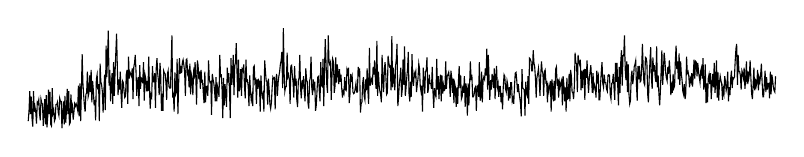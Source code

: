 \draw 
(0.0,-0.22)
-- (0.01,-0.09)
-- (0.02,0.16)
-- (0.029,-0.13)
-- (0.039,0.09)
-- (0.048,-0.18)
-- (0.058,-0.29)
-- (0.067,0.16)
-- (0.077,-0.1)
-- (0.086,-0.04)
-- (0.096,-0.11)
-- (0.105,-0.25)
-- (0.115,0.02)
-- (0.124,0.0)
-- (0.134,0.05)
-- (0.143,-0.12)
-- (0.153,-0.21)
-- (0.162,0.06)
-- (0.172,0.01)
-- (0.181,0.0)
-- (0.191,-0.28)
-- (0.2,-0.11)
-- (0.21,0.06)
-- (0.219,-0.26)
-- (0.229,0.11)
-- (0.238,-0.3)
-- (0.248,-0.16)
-- (0.257,0.18)
-- (0.267,-0.13)
-- (0.276,0.15)
-- (0.286,-0.26)
-- (0.295,-0.28)
-- (0.305,0.2)
-- (0.314,-0.12)
-- (0.324,-0.08)
-- (0.333,-0.22)
-- (0.343,-0.19)
-- (0.352,-0.01)
-- (0.362,-0.01)
-- (0.371,0.02)
-- (0.381,-0.11)
-- (0.39,-0.15)
-- (0.4,0.07)
-- (0.409,0.03)
-- (0.419,0.03)
-- (0.428,-0.31)
-- (0.438,-0.13)
-- (0.447,0.03)
-- (0.457,-0.26)
-- (0.466,0.1)
-- (0.476,-0.24)
-- (0.485,-0.1)
-- (0.495,0.19)
-- (0.504,-0.13)
-- (0.514,0.16)
-- (0.523,-0.26)
-- (0.533,-0.24)
-- (0.542,0.12)
-- (0.552,-0.08)
-- (0.561,-0.03)
-- (0.571,-0.2)
-- (0.58,-0.11)
-- (0.59,0.0)
-- (0.599,-0.03)
-- (0.609,0.0)
-- (0.618,-0.03)
-- (0.628,-0.08)
-- (0.637,0.23)
-- (0.647,-0.16)
-- (0.656,0.26)
-- (0.666,-0.22)
-- (0.675,0.15)
-- (0.685,0.63)
-- (0.694,0.27)
-- (0.704,0.11)
-- (0.713,-0.02)
-- (0.723,-0.1)
-- (0.732,0.12)
-- (0.742,0.14)
-- (0.751,0.41)
-- (0.761,0.09)
-- (0.77,0.13)
-- (0.78,0.36)
-- (0.789,0.15)
-- (0.799,0.43)
-- (0.808,0.02)
-- (0.818,0.29)
-- (0.827,0.17)
-- (0.837,-0.02)
-- (0.846,0.05)
-- (0.856,-0.21)
-- (0.865,0.31)
-- (0.875,0.37)
-- (0.884,0.18)
-- (0.894,0.25)
-- (0.903,-0.22)
-- (0.913,0.51)
-- (0.922,0.28)
-- (0.932,0.24)
-- (0.941,0.16)
-- (0.951,-0.11)
-- (0.96,0.14)
-- (0.97,0.37)
-- (0.979,-0.08)
-- (0.989,0.74)
-- (0.998,0.34)
-- (1.008,0.61)
-- (1.017,0.93)
-- (1.027,0.23)
-- (1.036,0.43)
-- (1.046,0.03)
-- (1.055,0.23)
-- (1.065,0.39)
-- (1.074,0.0)
-- (1.084,0.53)
-- (1.093,0.1)
-- (1.103,0.4)
-- (1.112,0.64)
-- (1.122,0.89)
-- (1.131,0.49)
-- (1.141,0.11)
-- (1.15,0.31)
-- (1.16,0.18)
-- (1.169,0.41)
-- (1.179,0.12)
-- (1.188,-0.05)
-- (1.198,0.29)
-- (1.207,0.27)
-- (1.217,0.16)
-- (1.226,0.08)
-- (1.236,0.1)
-- (1.245,0.37)
-- (1.255,0.43)
-- (1.264,0.0)
-- (1.274,0.6)
-- (1.283,0.32)
-- (1.293,0.4)
-- (1.302,0.38)
-- (1.312,0.35)
-- (1.321,0.45)
-- (1.331,0.06)
-- (1.34,0.46)
-- (1.35,0.52)
-- (1.359,0.62)
-- (1.369,0.41)
-- (1.378,0.1)
-- (1.388,0.28)
-- (1.397,0.34)
-- (1.407,-0.03)
-- (1.416,0.49)
-- (1.426,0.19)
-- (1.435,0.33)
-- (1.445,0.32)
-- (1.454,0.26)
-- (1.464,0.53)
-- (1.473,0.04)
-- (1.483,0.37)
-- (1.492,0.32)
-- (1.502,0.16)
-- (1.511,0.29)
-- (1.521,0.16)
-- (1.53,0.6)
-- (1.54,0.19)
-- (1.549,-0.06)
-- (1.559,0.12)
-- (1.568,0.09)
-- (1.578,0.48)
-- (1.587,0.28)
-- (1.597,0.28)
-- (1.606,0.39)
-- (1.616,-0.05)
-- (1.625,0.44)
-- (1.635,0.58)
-- (1.644,0.39)
-- (1.654,0.29)
-- (1.663,0.11)
-- (1.673,0.52)
-- (1.682,0.39)
-- (1.692,-0.09)
-- (1.701,0.13)
-- (1.711,-0.09)
-- (1.72,0.42)
-- (1.73,0.39)
-- (1.739,0.38)
-- (1.749,0.27)
-- (1.758,0.05)
-- (1.768,0.38)
-- (1.777,0.42)
-- (1.787,0.22)
-- (1.796,0.2)
-- (1.806,0.2)
-- (1.815,0.48)
-- (1.825,0.87)
-- (1.834,0.1)
-- (1.844,0.12)
-- (1.853,-0.1)
-- (1.863,0.4)
-- (1.872,0.12)
-- (1.882,0.15)
-- (1.891,0.57)
-- (1.901,-0.13)
-- (1.91,0.24)
-- (1.92,0.58)
-- (1.929,0.38)
-- (1.939,0.48)
-- (1.948,0.39)
-- (1.958,0.53)
-- (1.967,0.56)
-- (1.977,0.49)
-- (1.986,0.41)
-- (1.996,0.1)
-- (2.005,0.56)
-- (2.015,0.57)
-- (2.024,0.38)
-- (2.034,0.41)
-- (2.043,0.21)
-- (2.053,0.51)
-- (2.062,0.12)
-- (2.072,0.37)
-- (2.081,0.32)
-- (2.091,0.11)
-- (2.1,0.41)
-- (2.11,0.36)
-- (2.119,0.53)
-- (2.129,0.32)
-- (2.138,-0.01)
-- (2.148,0.55)
-- (2.157,0.49)
-- (2.167,0.31)
-- (2.176,0.41)
-- (2.186,0.19)
-- (2.195,0.43)
-- (2.205,0.28)
-- (2.214,0.29)
-- (2.224,0.13)
-- (2.233,0.01)
-- (2.243,0.41)
-- (2.252,0.02)
-- (2.262,0.22)
-- (2.271,0.22)
-- (2.281,0.1)
-- (2.29,0.55)
-- (2.3,0.31)
-- (2.309,0.27)
-- (2.319,0.28)
-- (2.328,-0.14)
-- (2.338,0.38)
-- (2.347,0.31)
-- (2.357,0.26)
-- (2.366,0.17)
-- (2.376,0.03)
-- (2.385,0.34)
-- (2.395,0.03)
-- (2.404,0.22)
-- (2.414,0.17)
-- (2.423,0.09)
-- (2.433,0.62)
-- (2.442,0.35)
-- (2.452,0.36)
-- (2.461,0.21)
-- (2.471,-0.18)
-- (2.48,0.33)
-- (2.49,-0.02)
-- (2.499,0.25)
-- (2.509,0.14)
-- (2.518,-0.04)
-- (2.528,0.46)
-- (2.537,0.27)
-- (2.547,0.39)
-- (2.556,0.17)
-- (2.566,-0.18)
-- (2.575,0.58)
-- (2.585,0.24)
-- (2.594,0.38)
-- (2.604,0.62)
-- (2.613,0.11)
-- (2.623,0.48)
-- (2.632,0.53)
-- (2.642,0.77)
-- (2.651,0.42)
-- (2.661,0.08)
-- (2.67,0.56)
-- (2.68,0.16)
-- (2.689,0.24)
-- (2.699,0.44)
-- (2.708,0.1)
-- (2.718,0.44)
-- (2.727,0.42)
-- (2.737,0.5)
-- (2.746,0.23)
-- (2.756,0.07)
-- (2.765,0.56)
-- (2.775,0.29)
-- (2.784,0.3)
-- (2.794,0.22)
-- (2.803,-0.03)
-- (2.813,0.36)
-- (2.822,0.17)
-- (2.832,0.05)
-- (2.841,0.1)
-- (2.851,-0.03)
-- (2.86,0.46)
-- (2.87,0.48)
-- (2.879,0.27)
-- (2.889,0.3)
-- (2.898,0.0)
-- (2.908,0.31)
-- (2.917,0.19)
-- (2.927,0.3)
-- (2.936,0.28)
-- (2.946,-0.1)
-- (2.955,0.36)
-- (2.965,0.16)
-- (2.974,0.09)
-- (2.984,0.13)
-- (2.993,-0.1)
-- (3.003,0.55)
-- (3.012,0.42)
-- (3.022,0.29)
-- (3.031,0.29)
-- (3.041,-0.01)
-- (3.05,0.32)
-- (3.06,0.18)
-- (3.069,0.0)
-- (3.079,-0.06)
-- (3.088,0.01)
-- (3.098,0.21)
-- (3.107,0.34)
-- (3.117,0.32)
-- (3.126,0.33)
-- (3.136,-0.07)
-- (3.145,0.31)
-- (3.155,0.38)
-- (3.164,0.1)
-- (3.174,0.27)
-- (3.183,0.35)
-- (3.193,0.41)
-- (3.202,0.5)
-- (3.212,0.55)
-- (3.221,0.66)
-- (3.231,0.2)
-- (3.24,0.96)
-- (3.25,0.39)
-- (3.259,0.16)
-- (3.269,0.22)
-- (3.278,0.22)
-- (3.288,0.65)
-- (3.297,0.34)
-- (3.307,0.37)
-- (3.316,0.31)
-- (3.326,0.0)
-- (3.335,0.48)
-- (3.345,0.49)
-- (3.354,0.36)
-- (3.364,0.27)
-- (3.373,0.08)
-- (3.383,0.48)
-- (3.392,0.23)
-- (3.402,0.32)
-- (3.411,0.05)
-- (3.421,-0.04)
-- (3.43,0.29)
-- (3.44,0.33)
-- (3.449,0.62)
-- (3.459,0.19)
-- (3.468,0.07)
-- (3.478,0.3)
-- (3.487,0.24)
-- (3.497,0.35)
-- (3.506,0.15)
-- (3.516,0.03)
-- (3.525,0.45)
-- (3.535,0.3)
-- (3.544,0.28)
-- (3.554,0.0)
-- (3.563,-0.06)
-- (3.573,0.29)
-- (3.582,0.33)
-- (3.592,0.6)
-- (3.601,0.21)
-- (3.611,0.11)
-- (3.62,0.31)
-- (3.63,0.17)
-- (3.639,0.28)
-- (3.649,-0.09)
-- (3.658,-0.02)
-- (3.668,0.17)
-- (3.677,0.34)
-- (3.687,0.35)
-- (3.696,0.17)
-- (3.706,0.03)
-- (3.715,0.53)
-- (3.725,0.23)
-- (3.734,0.22)
-- (3.744,0.57)
-- (3.753,-0.03)
-- (3.763,0.44)
-- (3.772,0.82)
-- (3.782,0.53)
-- (3.791,0.25)
-- (3.801,0.14)
-- (3.81,0.87)
-- (3.82,0.54)
-- (3.829,0.5)
-- (3.839,0.53)
-- (3.848,0.05)
-- (3.858,0.36)
-- (3.867,0.57)
-- (3.877,0.53)
-- (3.886,0.14)
-- (3.896,0.22)
-- (3.905,0.59)
-- (3.915,0.27)
-- (3.924,0.5)
-- (3.934,0.41)
-- (3.943,0.25)
-- (3.953,0.44)
-- (3.962,0.28)
-- (3.972,0.37)
-- (3.981,0.2)
-- (3.991,0.08)
-- (4.0,0.16)
-- (4.01,0.13)
-- (4.019,0.34)
-- (4.029,0.18)
-- (4.038,0.17)
-- (4.048,0.43)
-- (4.057,0.39)
-- (4.067,0.46)
-- (4.076,0.01)
-- (4.086,0.12)
-- (4.095,0.38)
-- (4.105,0.31)
-- (4.114,0.35)
-- (4.124,0.15)
-- (4.133,0.13)
-- (4.143,0.14)
-- (4.152,0.19)
-- (4.162,0.26)
-- (4.171,0.15)
-- (4.181,0.15)
-- (4.19,0.47)
-- (4.2,0.39)
-- (4.209,0.45)
-- (4.219,-0.11)
-- (4.228,0.0)
-- (4.238,0.02)
-- (4.247,0.26)
-- (4.257,0.34)
-- (4.266,0.1)
-- (4.276,0.05)
-- (4.285,0.31)
-- (4.295,0.17)
-- (4.304,0.45)
-- (4.314,0.16)
-- (4.323,0.0)
-- (4.333,0.71)
-- (4.342,0.23)
-- (4.352,0.3)
-- (4.361,0.32)
-- (4.371,0.24)
-- (4.38,0.47)
-- (4.39,0.37)
-- (4.399,0.55)
-- (4.409,0.31)
-- (4.418,0.19)
-- (4.428,0.8)
-- (4.437,0.1)
-- (4.447,0.41)
-- (4.456,0.24)
-- (4.466,0.16)
-- (4.475,0.12)
-- (4.485,0.02)
-- (4.494,0.62)
-- (4.504,0.29)
-- (4.513,0.15)
-- (4.523,0.43)
-- (4.532,0.53)
-- (4.542,0.35)
-- (4.551,0.12)
-- (4.561,0.14)
-- (4.57,0.61)
-- (4.58,0.52)
-- (4.589,0.47)
-- (4.599,0.48)
-- (4.608,0.17)
-- (4.618,0.86)
-- (4.627,0.21)
-- (4.637,0.46)
-- (4.646,0.3)
-- (4.656,0.17)
-- (4.665,0.48)
-- (4.675,0.57)
-- (4.684,0.76)
-- (4.694,-0.03)
-- (4.703,0.08)
-- (4.713,0.26)
-- (4.722,0.33)
-- (4.732,0.46)
-- (4.741,0.09)
-- (4.751,0.19)
-- (4.76,0.56)
-- (4.77,0.24)
-- (4.779,0.73)
-- (4.789,0.1)
-- (4.798,0.2)
-- (4.808,0.34)
-- (4.817,0.44)
-- (4.827,0.66)
-- (4.836,0.13)
-- (4.846,0.03)
-- (4.855,0.28)
-- (4.865,0.09)
-- (4.874,0.63)
-- (4.884,0.3)
-- (4.893,0.23)
-- (4.903,0.39)
-- (4.912,0.36)
-- (4.922,0.41)
-- (4.931,0.15)
-- (4.941,0.25)
-- (4.95,0.32)
-- (4.96,0.51)
-- (4.969,0.45)
-- (4.979,0.22)
-- (4.988,0.16)
-- (4.998,0.23)
-- (5.007,-0.1)
-- (5.017,0.46)
-- (5.026,0.28)
-- (5.036,0.13)
-- (5.045,0.41)
-- (5.055,0.43)
-- (5.064,0.59)
-- (5.074,0.14)
-- (5.083,0.19)
-- (5.093,0.37)
-- (5.102,0.26)
-- (5.112,0.26)
-- (5.121,0.19)
-- (5.131,0.47)
-- (5.14,0.16)
-- (5.15,-0.05)
-- (5.159,0.2)
-- (5.169,0.12)
-- (5.178,0.09)
-- (5.188,0.57)
-- (5.197,0.18)
-- (5.207,0.35)
-- (5.216,0.06)
-- (5.226,0.26)
-- (5.235,0.37)
-- (5.245,0.03)
-- (5.254,0.36)
-- (5.264,0.13)
-- (5.273,0.24)
-- (5.283,0.17)
-- (5.292,0.18)
-- (5.302,0.54)
-- (5.311,0.19)
-- (5.321,0.35)
-- (5.33,0.37)
-- (5.34,0.4)
-- (5.349,0.3)
-- (5.359,0.09)
-- (5.368,0.42)
-- (5.378,0.34)
-- (5.387,0.14)
-- (5.397,0.32)
-- (5.406,0.01)
-- (5.416,0.26)
-- (5.425,0.21)
-- (5.435,-0.04)
-- (5.444,0.21)
-- (5.454,0.0)
-- (5.463,0.27)
-- (5.473,0.48)
-- (5.482,0.2)
-- (5.492,0.36)
-- (5.501,0.06)
-- (5.511,0.09)
-- (5.52,0.23)
-- (5.53,0.14)
-- (5.539,0.35)
-- (5.549,-0.04)
-- (5.558,0.26)
-- (5.568,0.18)
-- (5.577,-0.15)
-- (5.587,0.26)
-- (5.596,-0.02)
-- (5.606,0.26)
-- (5.615,0.54)
-- (5.625,0.3)
-- (5.634,0.37)
-- (5.644,0.09)
-- (5.653,0.09)
-- (5.663,0.12)
-- (5.672,0.2)
-- (5.682,0.22)
-- (5.691,-0.09)
-- (5.701,0.22)
-- (5.71,0.23)
-- (5.72,0.09)
-- (5.729,0.53)
-- (5.739,0.04)
-- (5.748,0.09)
-- (5.758,0.41)
-- (5.767,0.02)
-- (5.777,0.3)
-- (5.786,0.34)
-- (5.796,0.31)
-- (5.805,0.45)
-- (5.815,0.36)
-- (5.824,0.7)
-- (5.834,0.18)
-- (5.843,0.62)
-- (5.853,0.31)
-- (5.862,0.05)
-- (5.872,0.3)
-- (5.881,0.18)
-- (5.891,0.38)
-- (5.9,0.32)
-- (5.91,0.2)
-- (5.919,0.45)
-- (5.929,0.06)
-- (5.938,0.34)
-- (5.948,0.48)
-- (5.957,0.21)
-- (5.967,0.26)
-- (5.976,0.09)
-- (5.986,0.22)
-- (5.995,0.22)
-- (6.005,0.02)
-- (6.014,0.14)
-- (6.024,-0.07)
-- (6.033,0.22)
-- (6.043,0.37)
-- (6.052,0.35)
-- (6.062,0.19)
-- (6.071,0.15)
-- (6.081,0.29)
-- (6.09,0.24)
-- (6.1,0.04)
-- (6.109,0.21)
-- (6.119,0.07)
-- (6.128,0.27)
-- (6.138,0.27)
-- (6.147,0.03)
-- (6.157,0.07)
-- (6.166,0.0)
-- (6.176,0.23)
-- (6.185,0.39)
-- (6.195,0.4)
-- (6.204,0.3)
-- (6.214,0.15)
-- (6.223,0.25)
-- (6.233,0.15)
-- (6.242,0.08)
-- (6.252,0.0)
-- (6.261,-0.16)
-- (6.271,0.44)
-- (6.28,0.2)
-- (6.29,0.19)
-- (6.299,0.18)
-- (6.309,-0.15)
-- (6.318,0.28)
-- (6.328,0.13)
-- (6.337,0.1)
-- (6.347,0.35)
-- (6.356,0.0)
-- (6.366,0.58)
-- (6.375,0.57)
-- (6.385,0.54)
-- (6.394,0.42)
-- (6.404,0.42)
-- (6.413,0.68)
-- (6.423,0.52)
-- (6.432,0.47)
-- (6.442,0.32)
-- (6.451,0.08)
-- (6.461,0.34)
-- (6.47,0.38)
-- (6.48,0.45)
-- (6.489,0.32)
-- (6.499,0.1)
-- (6.508,0.34)
-- (6.518,0.54)
-- (6.527,0.42)
-- (6.537,0.38)
-- (6.546,0.1)
-- (6.556,0.41)
-- (6.565,0.43)
-- (6.575,0.27)
-- (6.584,0.28)
-- (6.594,0.02)
-- (6.603,0.22)
-- (6.613,0.16)
-- (6.622,0.23)
-- (6.632,0.29)
-- (6.641,-0.1)
-- (6.651,0.31)
-- (6.66,0.19)
-- (6.67,0.03)
-- (6.679,0.29)
-- (6.689,0.04)
-- (6.698,0.44)
-- (6.708,0.47)
-- (6.717,0.23)
-- (6.727,0.32)
-- (6.736,0.08)
-- (6.746,0.27)
-- (6.755,0.21)
-- (6.765,0.27)
-- (6.774,0.3)
-- (6.784,-0.02)
-- (6.793,0.35)
-- (6.803,0.24)
-- (6.812,0.03)
-- (6.822,0.21)
-- (6.831,-0.1)
-- (6.841,0.33)
-- (6.85,0.06)
-- (6.86,0.07)
-- (6.869,0.38)
-- (6.879,0.03)
-- (6.888,0.43)
-- (6.898,0.35)
-- (6.907,0.15)
-- (6.917,0.14)
-- (6.926,0.06)
-- (6.936,0.23)
-- (6.945,0.65)
-- (6.955,0.52)
-- (6.964,0.51)
-- (6.974,0.15)
-- (6.983,0.62)
-- (6.993,0.53)
-- (7.002,0.5)
-- (7.012,0.56)
-- (7.021,0.17)
-- (7.031,0.42)
-- (7.04,0.2)
-- (7.05,0.42)
-- (7.059,0.43)
-- (7.069,0.05)
-- (7.078,0.44)
-- (7.088,0.33)
-- (7.097,0.55)
-- (7.107,0.3)
-- (7.116,0.14)
-- (7.126,0.33)
-- (7.135,0.4)
-- (7.145,0.49)
-- (7.154,0.32)
-- (7.164,0.14)
-- (7.173,0.39)
-- (7.183,0.19)
-- (7.192,0.24)
-- (7.202,0.2)
-- (7.211,0.08)
-- (7.221,0.42)
-- (7.23,0.3)
-- (7.24,0.35)
-- (7.249,0.05)
-- (7.259,0.05)
-- (7.268,0.24)
-- (7.278,0.41)
-- (7.287,0.53)
-- (7.297,0.26)
-- (7.306,0.21)
-- (7.316,0.37)
-- (7.325,0.27)
-- (7.335,0.27)
-- (7.344,0.19)
-- (7.354,0.16)
-- (7.363,0.36)
-- (7.373,0.37)
-- (7.382,0.36)
-- (7.392,0.11)
-- (7.401,0.06)
-- (7.411,0.26)
-- (7.42,0.27)
-- (7.43,0.38)
-- (7.439,0.21)
-- (7.449,0.05)
-- (7.458,0.52)
-- (7.468,0.28)
-- (7.477,0.52)
-- (7.487,0.22)
-- (7.496,-0.02)
-- (7.506,0.47)
-- (7.515,0.14)
-- (7.525,0.53)
-- (7.534,0.68)
-- (7.544,0.23)
-- (7.553,0.61)
-- (7.563,0.61)
-- (7.572,0.87)
-- (7.582,0.43)
-- (7.591,0.3)
-- (7.601,0.54)
-- (7.61,0.15)
-- (7.62,0.5)
-- (7.629,0.13)
-- (7.639,0.0)
-- (7.648,0.04)
-- (7.658,0.34)
-- (7.667,0.42)
-- (7.677,0.25)
-- (7.686,0.32)
-- (7.696,0.47)
-- (7.705,0.5)
-- (7.715,0.55)
-- (7.724,0.25)
-- (7.734,0.04)
-- (7.743,0.48)
-- (7.753,0.31)
-- (7.762,0.48)
-- (7.772,0.28)
-- (7.781,0.29)
-- (7.791,0.46)
-- (7.8,0.76)
-- (7.81,0.46)
-- (7.819,0.27)
-- (7.829,0.24)
-- (7.838,0.59)
-- (7.848,0.58)
-- (7.857,0.52)
-- (7.867,0.12)
-- (7.876,0.02)
-- (7.886,0.32)
-- (7.895,0.52)
-- (7.905,0.72)
-- (7.914,0.34)
-- (7.924,0.19)
-- (7.933,0.59)
-- (7.943,0.41)
-- (7.952,0.49)
-- (7.962,0.34)
-- (7.971,0.28)
-- (7.981,0.73)
-- (7.99,0.21)
-- (8.0,0.36)
-- (8.009,0.14)
-- (8.019,-0.02)
-- (8.028,0.15)
-- (8.038,0.42)
-- (8.047,0.68)
-- (8.057,0.24)
-- (8.066,0.39)
-- (8.076,0.65)
-- (8.085,0.56)
-- (8.095,0.4)
-- (8.104,0.33)
-- (8.114,0.29)
-- (8.123,0.47)
-- (8.133,0.38)
-- (8.142,0.55)
-- (8.152,0.4)
-- (8.161,0.11)
-- (8.171,0.22)
-- (8.18,0.14)
-- (8.19,0.38)
-- (8.199,0.2)
-- (8.209,0.23)
-- (8.218,0.54)
-- (8.228,0.74)
-- (8.237,0.44)
-- (8.247,0.54)
-- (8.256,0.31)
-- (8.266,0.64)
-- (8.275,0.24)
-- (8.285,0.54)
-- (8.294,0.38)
-- (8.304,0.3)
-- (8.313,0.16)
-- (8.323,0.12)
-- (8.332,0.25)
-- (8.342,0.06)
-- (8.351,0.13)
-- (8.361,0.6)
-- (8.37,0.39)
-- (8.38,0.41)
-- (8.389,0.35)
-- (8.399,0.21)
-- (8.408,0.32)
-- (8.418,0.28)
-- (8.427,0.39)
-- (8.437,0.22)
-- (8.446,0.37)
-- (8.456,0.56)
-- (8.465,0.32)
-- (8.475,0.54)
-- (8.484,0.53)
-- (8.494,0.35)
-- (8.503,0.52)
-- (8.513,0.41)
-- (8.522,0.34)
-- (8.532,0.27)
-- (8.541,0.42)
-- (8.551,0.46)
-- (8.56,0.32)
-- (8.57,0.58)
-- (8.579,0.18)
-- (8.589,0.24)
-- (8.598,0.5)
-- (8.608,0.01)
-- (8.617,0.26)
-- (8.627,0.02)
-- (8.636,0.32)
-- (8.646,0.37)
-- (8.655,0.25)
-- (8.665,0.39)
-- (8.674,0.06)
-- (8.684,0.24)
-- (8.693,0.38)
-- (8.703,0.21)
-- (8.712,0.52)
-- (8.722,0.14)
-- (8.731,0.29)
-- (8.741,0.55)
-- (8.75,0.08)
-- (8.76,0.4)
-- (8.769,0.04)
-- (8.779,0.27)
-- (8.788,0.35)
-- (8.798,0.29)
-- (8.807,0.26)
-- (8.817,0.05)
-- (8.826,0.19)
-- (8.836,0.13)
-- (8.845,0.35)
-- (8.855,0.28)
-- (8.864,0.17)
-- (8.874,0.22)
-- (8.883,0.41)
-- (8.893,0.03)
-- (8.902,0.21)
-- (8.912,0.11)
-- (8.921,0.32)
-- (8.931,0.42)
-- (8.94,0.2)
-- (8.95,0.33)
-- (8.959,0.32)
-- (8.969,0.34)
-- (8.978,0.54)
-- (8.988,0.7)
-- (8.997,0.76)
-- (9.007,0.24)
-- (9.016,0.62)
-- (9.026,0.41)
-- (9.035,0.41)
-- (9.045,0.35)
-- (9.054,0.18)
-- (9.064,0.42)
-- (9.073,0.39)
-- (9.083,0.33)
-- (9.092,0.46)
-- (9.102,0.19)
-- (9.111,0.31)
-- (9.121,0.54)
-- (9.13,0.25)
-- (9.14,0.41)
-- (9.149,0.31)
-- (9.159,0.38)
-- (9.168,0.55)
-- (9.178,0.32)
-- (9.187,0.13)
-- (9.197,0.06)
-- (9.206,0.24)
-- (9.216,0.46)
-- (9.225,0.17)
-- (9.235,0.32)
-- (9.244,0.22)
-- (9.254,0.27)
-- (9.263,0.43)
-- (9.273,0.17)
-- (9.282,0.33)
-- (9.292,0.28)
-- (9.301,0.36)
-- (9.311,0.51)
-- (9.32,0.28)
-- (9.33,0.09)
-- (9.339,0.09)
-- (9.349,0.26)
-- (9.358,0.42)
-- (9.368,0.15)
-- (9.377,0.34)
-- (9.387,0.18)
-- (9.396,0.26)
-- (9.406,0.26)
-- (9.415,0.07)
-- (9.425,0.41)
-- (9.434,0.12)
-- (9.444,0.37)
-- (9.453,0.31)
-- (9.463,0.21)
-- (9.472,0.17)
-- (9.482,0.15)
-- (9.491,0.35)
;

